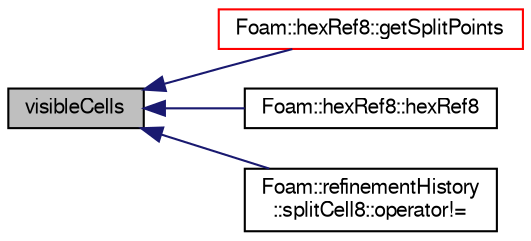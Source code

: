 digraph "visibleCells"
{
  bgcolor="transparent";
  edge [fontname="FreeSans",fontsize="10",labelfontname="FreeSans",labelfontsize="10"];
  node [fontname="FreeSans",fontsize="10",shape=record];
  rankdir="LR";
  Node971 [label="visibleCells",height=0.2,width=0.4,color="black", fillcolor="grey75", style="filled", fontcolor="black"];
  Node971 -> Node972 [dir="back",color="midnightblue",fontsize="10",style="solid",fontname="FreeSans"];
  Node972 [label="Foam::hexRef8::getSplitPoints",height=0.2,width=0.4,color="red",URL="$a21654.html#ac55c740f15a44b2b3d141f3c4710abbd",tooltip="Return the points at the centre of top-level split cells. "];
  Node971 -> Node978 [dir="back",color="midnightblue",fontsize="10",style="solid",fontname="FreeSans"];
  Node978 [label="Foam::hexRef8::hexRef8",height=0.2,width=0.4,color="black",URL="$a21654.html#a38c122950a32c54a78c49acb2637ac88",tooltip="Construct from mesh, read_if_present refinement data. "];
  Node971 -> Node979 [dir="back",color="midnightblue",fontsize="10",style="solid",fontname="FreeSans"];
  Node979 [label="Foam::refinementHistory\l::splitCell8::operator!=",height=0.2,width=0.4,color="black",URL="$a21694.html#aca9137f5bcf63cc74f040c7359303b38"];
}
